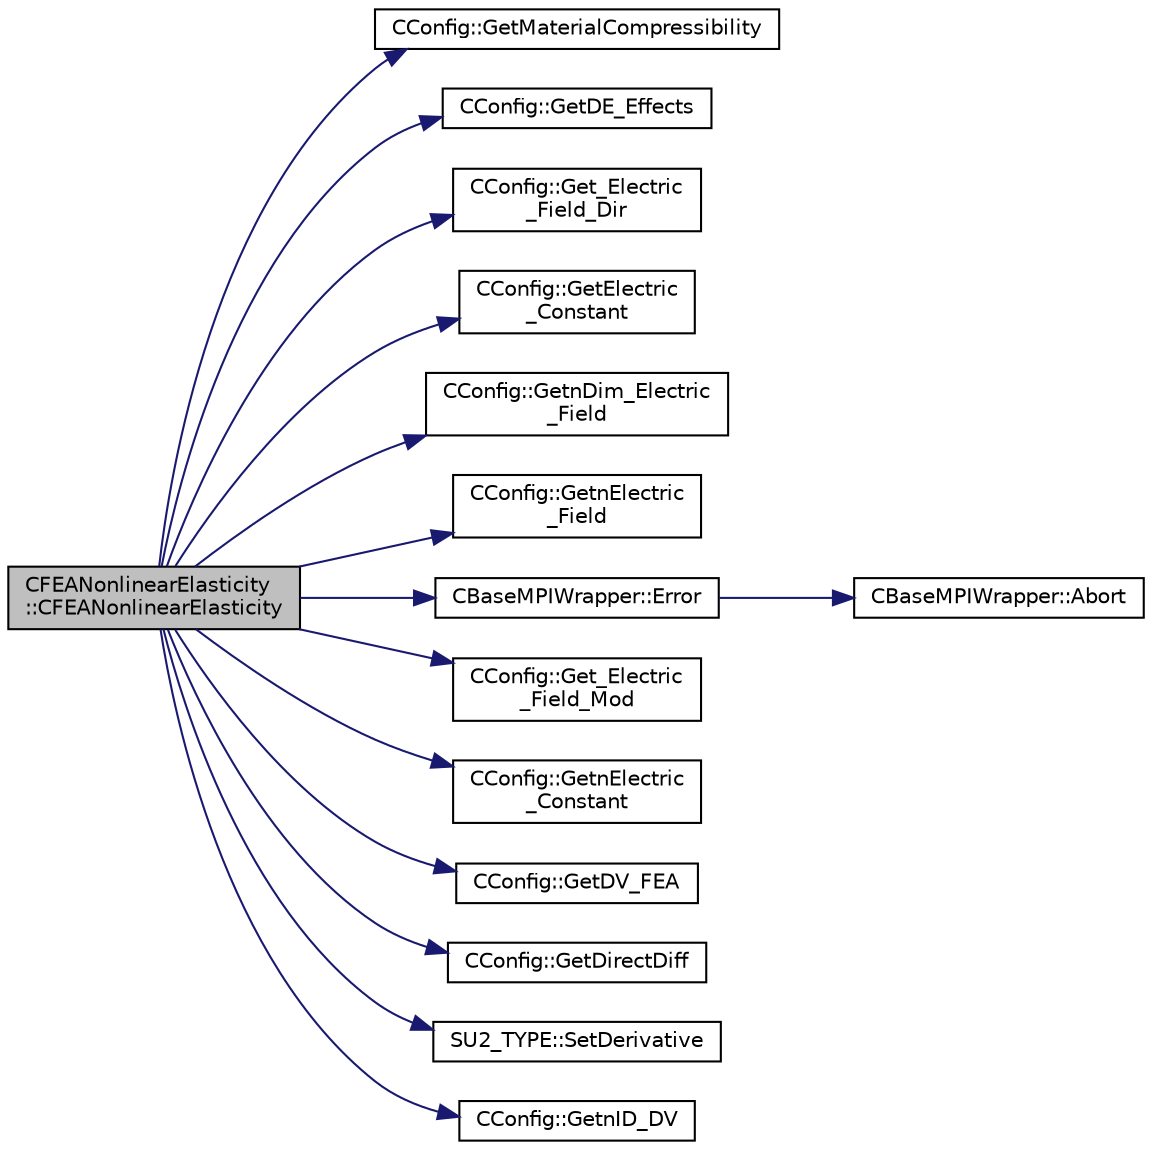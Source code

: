 digraph "CFEANonlinearElasticity::CFEANonlinearElasticity"
{
  edge [fontname="Helvetica",fontsize="10",labelfontname="Helvetica",labelfontsize="10"];
  node [fontname="Helvetica",fontsize="10",shape=record];
  rankdir="LR";
  Node2 [label="CFEANonlinearElasticity\l::CFEANonlinearElasticity",height=0.2,width=0.4,color="black", fillcolor="grey75", style="filled", fontcolor="black"];
  Node2 -> Node3 [color="midnightblue",fontsize="10",style="solid",fontname="Helvetica"];
  Node3 [label="CConfig::GetMaterialCompressibility",height=0.2,width=0.4,color="black", fillcolor="white", style="filled",URL="$class_c_config.html#aa390083ca0a8cb156a80abede3a59ddf",tooltip="Compressibility/incompressibility of the solids analysed using the structural solver. "];
  Node2 -> Node4 [color="midnightblue",fontsize="10",style="solid",fontname="Helvetica"];
  Node4 [label="CConfig::GetDE_Effects",height=0.2,width=0.4,color="black", fillcolor="white", style="filled",URL="$class_c_config.html#a8ad45b179ddabec5652dbf4b517fbbf0",tooltip="Decide whether to apply DE effects to the model. "];
  Node2 -> Node5 [color="midnightblue",fontsize="10",style="solid",fontname="Helvetica"];
  Node5 [label="CConfig::Get_Electric\l_Field_Dir",height=0.2,width=0.4,color="black", fillcolor="white", style="filled",URL="$class_c_config.html#a3c5bee7f75a13fcbecf900ce28e8fc36",tooltip="Get the direction of the electric field in reference configuration. "];
  Node2 -> Node6 [color="midnightblue",fontsize="10",style="solid",fontname="Helvetica"];
  Node6 [label="CConfig::GetElectric\l_Constant",height=0.2,width=0.4,color="black", fillcolor="white", style="filled",URL="$class_c_config.html#a6f2656fb9f03b185d2aedb0b963aca7c",tooltip="Get the value of the DE modulus. "];
  Node2 -> Node7 [color="midnightblue",fontsize="10",style="solid",fontname="Helvetica"];
  Node7 [label="CConfig::GetnDim_Electric\l_Field",height=0.2,width=0.4,color="black", fillcolor="white", style="filled",URL="$class_c_config.html#a0e3186d58d81d53336cf7a06069bfbd5",tooltip="Get the dimensionality of the electric field. "];
  Node2 -> Node8 [color="midnightblue",fontsize="10",style="solid",fontname="Helvetica"];
  Node8 [label="CConfig::GetnElectric\l_Field",height=0.2,width=0.4,color="black", fillcolor="white", style="filled",URL="$class_c_config.html#a55654c927972cc090937f273f3fce30e",tooltip="Get the number of different values for the modulus of the electric field. "];
  Node2 -> Node9 [color="midnightblue",fontsize="10",style="solid",fontname="Helvetica"];
  Node9 [label="CBaseMPIWrapper::Error",height=0.2,width=0.4,color="black", fillcolor="white", style="filled",URL="$class_c_base_m_p_i_wrapper.html#a04457c47629bda56704e6a8804833eeb"];
  Node9 -> Node10 [color="midnightblue",fontsize="10",style="solid",fontname="Helvetica"];
  Node10 [label="CBaseMPIWrapper::Abort",height=0.2,width=0.4,color="black", fillcolor="white", style="filled",URL="$class_c_base_m_p_i_wrapper.html#a21ef5681e2acb532d345e9bab173ef07"];
  Node2 -> Node11 [color="midnightblue",fontsize="10",style="solid",fontname="Helvetica"];
  Node11 [label="CConfig::Get_Electric\l_Field_Mod",height=0.2,width=0.4,color="black", fillcolor="white", style="filled",URL="$class_c_config.html#a44ce90a34e24b5841bfbd61ade7db154",tooltip="Get the values for the electric field modulus. "];
  Node2 -> Node12 [color="midnightblue",fontsize="10",style="solid",fontname="Helvetica"];
  Node12 [label="CConfig::GetnElectric\l_Constant",height=0.2,width=0.4,color="black", fillcolor="white", style="filled",URL="$class_c_config.html#a21163f768e8253ee7e7ef60acaae0767",tooltip="Get the number of different electric constants. "];
  Node2 -> Node13 [color="midnightblue",fontsize="10",style="solid",fontname="Helvetica"];
  Node13 [label="CConfig::GetDV_FEA",height=0.2,width=0.4,color="black", fillcolor="white", style="filled",URL="$class_c_config.html#a76b87a4b23cfd858b5473d9b9650eb1a",tooltip="Get the kind of design variable for FEA. "];
  Node2 -> Node14 [color="midnightblue",fontsize="10",style="solid",fontname="Helvetica"];
  Node14 [label="CConfig::GetDirectDiff",height=0.2,width=0.4,color="black", fillcolor="white", style="filled",URL="$class_c_config.html#a16fdb3ee7c760f2f129778f6162a1fe4",tooltip="Get the direct differentation method. "];
  Node2 -> Node15 [color="midnightblue",fontsize="10",style="solid",fontname="Helvetica"];
  Node15 [label="SU2_TYPE::SetDerivative",height=0.2,width=0.4,color="black", fillcolor="white", style="filled",URL="$namespace_s_u2___t_y_p_e.html#a0d7db8cc5630100477a515061684a341",tooltip="Set the derivative value of the datatype (needs to be implemented for each new type). "];
  Node2 -> Node16 [color="midnightblue",fontsize="10",style="solid",fontname="Helvetica"];
  Node16 [label="CConfig::GetnID_DV",height=0.2,width=0.4,color="black", fillcolor="white", style="filled",URL="$class_c_config.html#a0cf334d197b81c08c54982f6b24dc574",tooltip="Get the ID for the FEA region that we want to compute the gradient for using direct differentiation..."];
}
